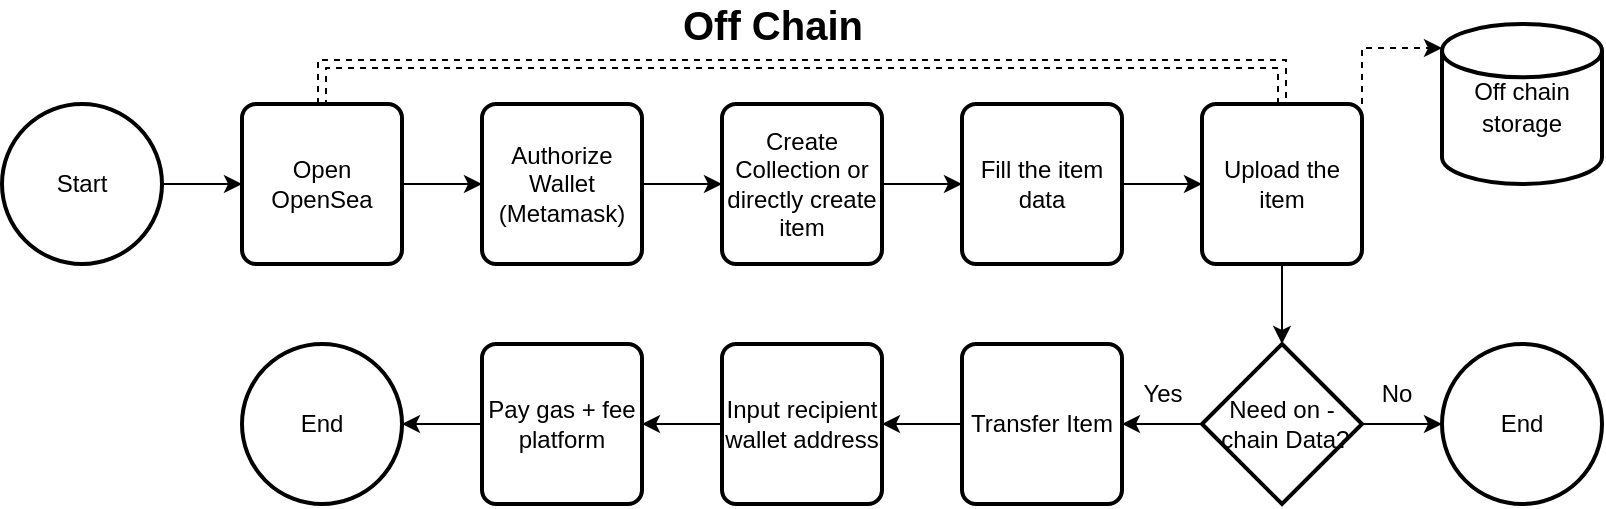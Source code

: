 <mxfile version="20.5.3" type="github">
  <diagram id="FpP51rt_VTiQ8rhDy_tV" name="Page-1">
    <mxGraphModel dx="1157" dy="513" grid="1" gridSize="10" guides="1" tooltips="1" connect="1" arrows="1" fold="1" page="1" pageScale="1" pageWidth="850" pageHeight="1100" math="0" shadow="0">
      <root>
        <mxCell id="0" />
        <mxCell id="1" parent="0" />
        <mxCell id="QDiysfprYz3dqXC4Jzmk-6" style="edgeStyle=orthogonalEdgeStyle;rounded=0;orthogonalLoop=1;jettySize=auto;html=1;exitX=1;exitY=0.5;exitDx=0;exitDy=0;exitPerimeter=0;entryX=0;entryY=0.5;entryDx=0;entryDy=0;" edge="1" parent="1" source="QDiysfprYz3dqXC4Jzmk-1" target="QDiysfprYz3dqXC4Jzmk-2">
          <mxGeometry relative="1" as="geometry" />
        </mxCell>
        <mxCell id="QDiysfprYz3dqXC4Jzmk-1" value="Start" style="strokeWidth=2;html=1;shape=mxgraph.flowchart.start_2;whiteSpace=wrap;" vertex="1" parent="1">
          <mxGeometry x="40" y="120" width="80" height="80" as="geometry" />
        </mxCell>
        <mxCell id="QDiysfprYz3dqXC4Jzmk-7" style="edgeStyle=orthogonalEdgeStyle;rounded=0;orthogonalLoop=1;jettySize=auto;html=1;exitX=1;exitY=0.5;exitDx=0;exitDy=0;entryX=0;entryY=0.5;entryDx=0;entryDy=0;" edge="1" parent="1" source="QDiysfprYz3dqXC4Jzmk-2" target="QDiysfprYz3dqXC4Jzmk-3">
          <mxGeometry relative="1" as="geometry" />
        </mxCell>
        <mxCell id="QDiysfprYz3dqXC4Jzmk-13" style="edgeStyle=orthogonalEdgeStyle;rounded=0;orthogonalLoop=1;jettySize=auto;html=1;exitX=0.5;exitY=0;exitDx=0;exitDy=0;entryX=0.5;entryY=0;entryDx=0;entryDy=0;shape=link;dashed=1;" edge="1" parent="1" source="QDiysfprYz3dqXC4Jzmk-2" target="QDiysfprYz3dqXC4Jzmk-10">
          <mxGeometry relative="1" as="geometry" />
        </mxCell>
        <mxCell id="QDiysfprYz3dqXC4Jzmk-14" value="&lt;b&gt;Off Chain&lt;/b&gt;" style="edgeLabel;html=1;align=center;verticalAlign=middle;resizable=0;points=[];fontSize=20;" vertex="1" connectable="0" parent="QDiysfprYz3dqXC4Jzmk-13">
          <mxGeometry x="0.119" y="4" relative="1" as="geometry">
            <mxPoint x="-46" y="-16" as="offset" />
          </mxGeometry>
        </mxCell>
        <mxCell id="QDiysfprYz3dqXC4Jzmk-2" value="Open OpenSea" style="rounded=1;whiteSpace=wrap;html=1;absoluteArcSize=1;arcSize=14;strokeWidth=2;" vertex="1" parent="1">
          <mxGeometry x="160" y="120" width="80" height="80" as="geometry" />
        </mxCell>
        <mxCell id="QDiysfprYz3dqXC4Jzmk-8" style="edgeStyle=orthogonalEdgeStyle;rounded=0;orthogonalLoop=1;jettySize=auto;html=1;exitX=1;exitY=0.5;exitDx=0;exitDy=0;entryX=0;entryY=0.5;entryDx=0;entryDy=0;" edge="1" parent="1" source="QDiysfprYz3dqXC4Jzmk-3" target="QDiysfprYz3dqXC4Jzmk-4">
          <mxGeometry relative="1" as="geometry" />
        </mxCell>
        <mxCell id="QDiysfprYz3dqXC4Jzmk-3" value="Authorize Wallet (Metamask)" style="rounded=1;whiteSpace=wrap;html=1;absoluteArcSize=1;arcSize=14;strokeWidth=2;" vertex="1" parent="1">
          <mxGeometry x="280" y="120" width="80" height="80" as="geometry" />
        </mxCell>
        <mxCell id="QDiysfprYz3dqXC4Jzmk-9" style="edgeStyle=orthogonalEdgeStyle;rounded=0;orthogonalLoop=1;jettySize=auto;html=1;exitX=1;exitY=0.5;exitDx=0;exitDy=0;entryX=0;entryY=0.5;entryDx=0;entryDy=0;" edge="1" parent="1" source="QDiysfprYz3dqXC4Jzmk-4" target="QDiysfprYz3dqXC4Jzmk-5">
          <mxGeometry relative="1" as="geometry" />
        </mxCell>
        <mxCell id="QDiysfprYz3dqXC4Jzmk-4" value="Create Collection or directly create item" style="rounded=1;whiteSpace=wrap;html=1;absoluteArcSize=1;arcSize=14;strokeWidth=2;" vertex="1" parent="1">
          <mxGeometry x="400" y="120" width="80" height="80" as="geometry" />
        </mxCell>
        <mxCell id="QDiysfprYz3dqXC4Jzmk-11" style="edgeStyle=orthogonalEdgeStyle;rounded=0;orthogonalLoop=1;jettySize=auto;html=1;exitX=1;exitY=0.5;exitDx=0;exitDy=0;entryX=0;entryY=0.5;entryDx=0;entryDy=0;" edge="1" parent="1" source="QDiysfprYz3dqXC4Jzmk-5" target="QDiysfprYz3dqXC4Jzmk-10">
          <mxGeometry relative="1" as="geometry" />
        </mxCell>
        <mxCell id="QDiysfprYz3dqXC4Jzmk-5" value="Fill the item data" style="rounded=1;whiteSpace=wrap;html=1;absoluteArcSize=1;arcSize=14;strokeWidth=2;" vertex="1" parent="1">
          <mxGeometry x="520" y="120" width="80" height="80" as="geometry" />
        </mxCell>
        <mxCell id="QDiysfprYz3dqXC4Jzmk-16" style="edgeStyle=orthogonalEdgeStyle;rounded=0;orthogonalLoop=1;jettySize=auto;html=1;exitX=1;exitY=0;exitDx=0;exitDy=0;entryX=0;entryY=0.15;entryDx=0;entryDy=0;entryPerimeter=0;fontSize=20;dashed=1;" edge="1" parent="1" source="QDiysfprYz3dqXC4Jzmk-10" target="QDiysfprYz3dqXC4Jzmk-15">
          <mxGeometry relative="1" as="geometry" />
        </mxCell>
        <mxCell id="QDiysfprYz3dqXC4Jzmk-18" style="edgeStyle=orthogonalEdgeStyle;rounded=0;orthogonalLoop=1;jettySize=auto;html=1;exitX=0.5;exitY=1;exitDx=0;exitDy=0;entryX=0.5;entryY=0;entryDx=0;entryDy=0;entryPerimeter=0;fontSize=12;" edge="1" parent="1" source="QDiysfprYz3dqXC4Jzmk-10" target="QDiysfprYz3dqXC4Jzmk-17">
          <mxGeometry relative="1" as="geometry" />
        </mxCell>
        <mxCell id="QDiysfprYz3dqXC4Jzmk-10" value="Upload the item" style="rounded=1;whiteSpace=wrap;html=1;absoluteArcSize=1;arcSize=14;strokeWidth=2;" vertex="1" parent="1">
          <mxGeometry x="640" y="120" width="80" height="80" as="geometry" />
        </mxCell>
        <mxCell id="QDiysfprYz3dqXC4Jzmk-15" value="&lt;p style=&quot;line-height: 63%;&quot;&gt;&lt;font style=&quot;font-size: 12px;&quot;&gt;Off chain storage&lt;/font&gt;&lt;/p&gt;" style="strokeWidth=2;html=1;shape=mxgraph.flowchart.database;whiteSpace=wrap;fontSize=20;align=center;" vertex="1" parent="1">
          <mxGeometry x="760" y="80" width="80" height="80" as="geometry" />
        </mxCell>
        <mxCell id="QDiysfprYz3dqXC4Jzmk-21" style="edgeStyle=orthogonalEdgeStyle;rounded=0;orthogonalLoop=1;jettySize=auto;html=1;exitX=1;exitY=0.5;exitDx=0;exitDy=0;exitPerimeter=0;fontSize=12;" edge="1" parent="1" source="QDiysfprYz3dqXC4Jzmk-17" target="QDiysfprYz3dqXC4Jzmk-19">
          <mxGeometry relative="1" as="geometry">
            <Array as="points">
              <mxPoint x="730" y="280" />
              <mxPoint x="730" y="280" />
            </Array>
          </mxGeometry>
        </mxCell>
        <mxCell id="QDiysfprYz3dqXC4Jzmk-23" style="edgeStyle=orthogonalEdgeStyle;rounded=0;orthogonalLoop=1;jettySize=auto;html=1;exitX=0;exitY=0.5;exitDx=0;exitDy=0;exitPerimeter=0;entryX=1;entryY=0.5;entryDx=0;entryDy=0;fontSize=12;" edge="1" parent="1" source="QDiysfprYz3dqXC4Jzmk-17" target="QDiysfprYz3dqXC4Jzmk-22">
          <mxGeometry relative="1" as="geometry" />
        </mxCell>
        <mxCell id="QDiysfprYz3dqXC4Jzmk-17" value="&lt;p style=&quot;line-height: 120%;&quot;&gt;&lt;font style=&quot;font-size: 12px;&quot;&gt;Need&amp;nbsp;&lt;/font&gt;&lt;font style=&quot;background-color: initial; font-size: 12px;&quot;&gt;on -&amp;nbsp;&lt;/font&gt;&lt;span style=&quot;background-color: initial;&quot;&gt;chain Data?&lt;/span&gt;&lt;/p&gt;" style="strokeWidth=2;html=1;shape=mxgraph.flowchart.decision;whiteSpace=wrap;fontSize=12;" vertex="1" parent="1">
          <mxGeometry x="640" y="240" width="80" height="80" as="geometry" />
        </mxCell>
        <mxCell id="QDiysfprYz3dqXC4Jzmk-19" value="End" style="strokeWidth=2;html=1;shape=mxgraph.flowchart.start_2;whiteSpace=wrap;" vertex="1" parent="1">
          <mxGeometry x="760" y="240" width="80" height="80" as="geometry" />
        </mxCell>
        <mxCell id="QDiysfprYz3dqXC4Jzmk-27" style="edgeStyle=orthogonalEdgeStyle;rounded=0;orthogonalLoop=1;jettySize=auto;html=1;exitX=0;exitY=0.5;exitDx=0;exitDy=0;entryX=1;entryY=0.5;entryDx=0;entryDy=0;fontSize=12;" edge="1" parent="1" source="QDiysfprYz3dqXC4Jzmk-22" target="QDiysfprYz3dqXC4Jzmk-26">
          <mxGeometry relative="1" as="geometry" />
        </mxCell>
        <mxCell id="QDiysfprYz3dqXC4Jzmk-22" value="Transfer Item" style="rounded=1;whiteSpace=wrap;html=1;absoluteArcSize=1;arcSize=14;strokeWidth=2;" vertex="1" parent="1">
          <mxGeometry x="520" y="240" width="80" height="80" as="geometry" />
        </mxCell>
        <mxCell id="QDiysfprYz3dqXC4Jzmk-24" value="No" style="text;html=1;align=center;verticalAlign=middle;resizable=0;points=[];autosize=1;strokeColor=none;fillColor=none;fontSize=12;" vertex="1" parent="1">
          <mxGeometry x="717" y="250" width="40" height="30" as="geometry" />
        </mxCell>
        <mxCell id="QDiysfprYz3dqXC4Jzmk-25" value="Yes" style="text;html=1;align=center;verticalAlign=middle;resizable=0;points=[];autosize=1;strokeColor=none;fillColor=none;fontSize=12;" vertex="1" parent="1">
          <mxGeometry x="600" y="250" width="40" height="30" as="geometry" />
        </mxCell>
        <mxCell id="QDiysfprYz3dqXC4Jzmk-29" style="edgeStyle=orthogonalEdgeStyle;rounded=0;orthogonalLoop=1;jettySize=auto;html=1;exitX=0;exitY=0.5;exitDx=0;exitDy=0;entryX=1;entryY=0.5;entryDx=0;entryDy=0;fontSize=12;" edge="1" parent="1" source="QDiysfprYz3dqXC4Jzmk-26" target="QDiysfprYz3dqXC4Jzmk-28">
          <mxGeometry relative="1" as="geometry" />
        </mxCell>
        <mxCell id="QDiysfprYz3dqXC4Jzmk-26" value="Input recipient wallet address" style="rounded=1;whiteSpace=wrap;html=1;absoluteArcSize=1;arcSize=14;strokeWidth=2;" vertex="1" parent="1">
          <mxGeometry x="400" y="240" width="80" height="80" as="geometry" />
        </mxCell>
        <mxCell id="QDiysfprYz3dqXC4Jzmk-31" style="edgeStyle=orthogonalEdgeStyle;rounded=0;orthogonalLoop=1;jettySize=auto;html=1;exitX=0;exitY=0.5;exitDx=0;exitDy=0;entryX=1;entryY=0.5;entryDx=0;entryDy=0;entryPerimeter=0;fontSize=12;" edge="1" parent="1" source="QDiysfprYz3dqXC4Jzmk-28" target="QDiysfprYz3dqXC4Jzmk-30">
          <mxGeometry relative="1" as="geometry" />
        </mxCell>
        <mxCell id="QDiysfprYz3dqXC4Jzmk-28" value="Pay gas + fee platform" style="rounded=1;whiteSpace=wrap;html=1;absoluteArcSize=1;arcSize=14;strokeWidth=2;" vertex="1" parent="1">
          <mxGeometry x="280" y="240" width="80" height="80" as="geometry" />
        </mxCell>
        <mxCell id="QDiysfprYz3dqXC4Jzmk-30" value="End" style="strokeWidth=2;html=1;shape=mxgraph.flowchart.start_2;whiteSpace=wrap;" vertex="1" parent="1">
          <mxGeometry x="160" y="240" width="80" height="80" as="geometry" />
        </mxCell>
      </root>
    </mxGraphModel>
  </diagram>
</mxfile>
